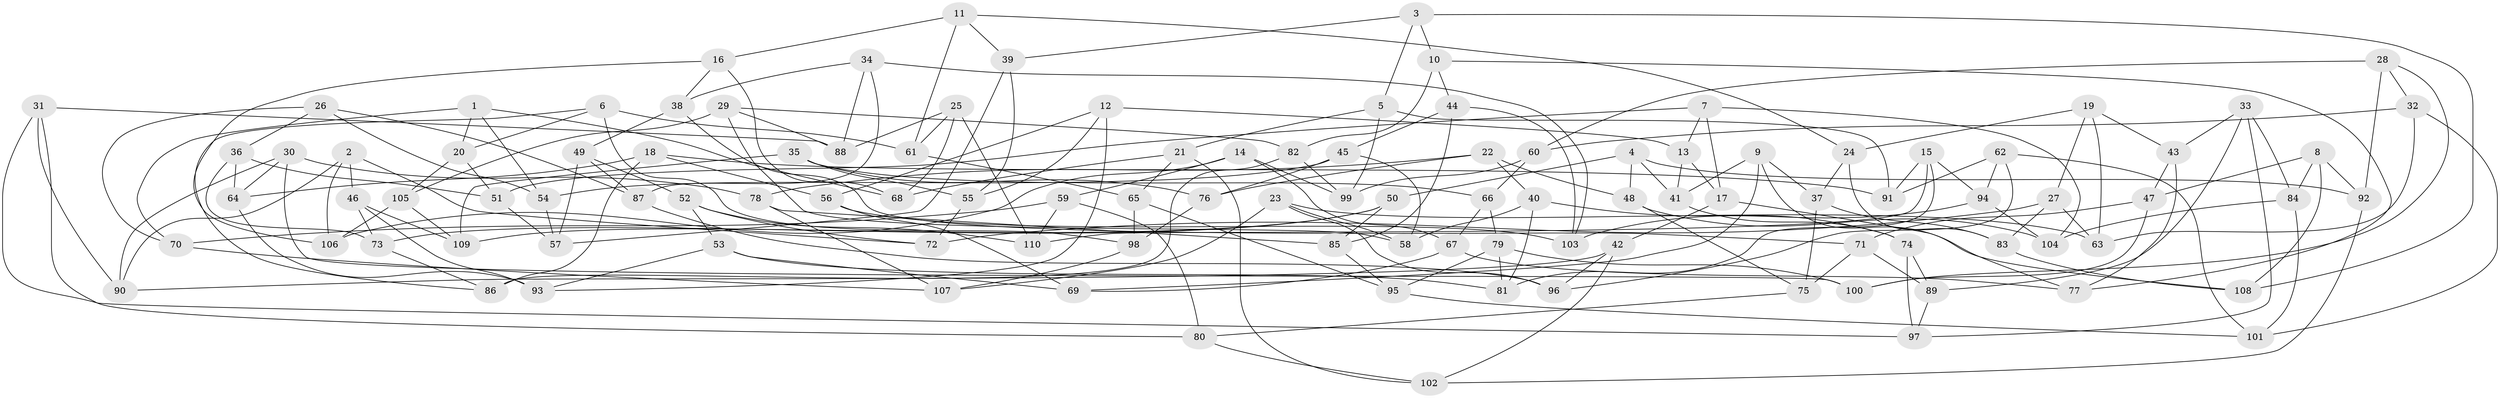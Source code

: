 // Generated by graph-tools (version 1.1) at 2025/02/03/09/25 03:02:58]
// undirected, 110 vertices, 220 edges
graph export_dot {
graph [start="1"]
  node [color=gray90,style=filled];
  1;
  2;
  3;
  4;
  5;
  6;
  7;
  8;
  9;
  10;
  11;
  12;
  13;
  14;
  15;
  16;
  17;
  18;
  19;
  20;
  21;
  22;
  23;
  24;
  25;
  26;
  27;
  28;
  29;
  30;
  31;
  32;
  33;
  34;
  35;
  36;
  37;
  38;
  39;
  40;
  41;
  42;
  43;
  44;
  45;
  46;
  47;
  48;
  49;
  50;
  51;
  52;
  53;
  54;
  55;
  56;
  57;
  58;
  59;
  60;
  61;
  62;
  63;
  64;
  65;
  66;
  67;
  68;
  69;
  70;
  71;
  72;
  73;
  74;
  75;
  76;
  77;
  78;
  79;
  80;
  81;
  82;
  83;
  84;
  85;
  86;
  87;
  88;
  89;
  90;
  91;
  92;
  93;
  94;
  95;
  96;
  97;
  98;
  99;
  100;
  101;
  102;
  103;
  104;
  105;
  106;
  107;
  108;
  109;
  110;
  1 -- 68;
  1 -- 70;
  1 -- 20;
  1 -- 54;
  2 -- 90;
  2 -- 72;
  2 -- 46;
  2 -- 106;
  3 -- 108;
  3 -- 39;
  3 -- 10;
  3 -- 5;
  4 -- 48;
  4 -- 92;
  4 -- 50;
  4 -- 41;
  5 -- 21;
  5 -- 91;
  5 -- 99;
  6 -- 86;
  6 -- 61;
  6 -- 98;
  6 -- 20;
  7 -- 13;
  7 -- 17;
  7 -- 104;
  7 -- 51;
  8 -- 47;
  8 -- 92;
  8 -- 84;
  8 -- 108;
  9 -- 77;
  9 -- 37;
  9 -- 69;
  9 -- 41;
  10 -- 77;
  10 -- 44;
  10 -- 82;
  11 -- 39;
  11 -- 61;
  11 -- 24;
  11 -- 16;
  12 -- 56;
  12 -- 55;
  12 -- 93;
  12 -- 13;
  13 -- 17;
  13 -- 41;
  14 -- 67;
  14 -- 106;
  14 -- 99;
  14 -- 59;
  15 -- 91;
  15 -- 94;
  15 -- 110;
  15 -- 81;
  16 -- 38;
  16 -- 106;
  16 -- 68;
  17 -- 108;
  17 -- 42;
  18 -- 56;
  18 -- 64;
  18 -- 86;
  18 -- 91;
  19 -- 63;
  19 -- 43;
  19 -- 27;
  19 -- 24;
  20 -- 105;
  20 -- 51;
  21 -- 102;
  21 -- 68;
  21 -- 65;
  22 -- 76;
  22 -- 40;
  22 -- 48;
  22 -- 78;
  23 -- 96;
  23 -- 63;
  23 -- 107;
  23 -- 58;
  24 -- 83;
  24 -- 37;
  25 -- 110;
  25 -- 88;
  25 -- 61;
  25 -- 68;
  26 -- 36;
  26 -- 70;
  26 -- 54;
  26 -- 87;
  27 -- 83;
  27 -- 72;
  27 -- 63;
  28 -- 60;
  28 -- 32;
  28 -- 92;
  28 -- 100;
  29 -- 82;
  29 -- 58;
  29 -- 88;
  29 -- 105;
  30 -- 64;
  30 -- 78;
  30 -- 100;
  30 -- 90;
  31 -- 88;
  31 -- 97;
  31 -- 80;
  31 -- 90;
  32 -- 63;
  32 -- 101;
  32 -- 60;
  33 -- 89;
  33 -- 97;
  33 -- 84;
  33 -- 43;
  34 -- 88;
  34 -- 103;
  34 -- 87;
  34 -- 38;
  35 -- 55;
  35 -- 109;
  35 -- 76;
  35 -- 66;
  36 -- 51;
  36 -- 64;
  36 -- 73;
  37 -- 83;
  37 -- 75;
  38 -- 49;
  38 -- 71;
  39 -- 57;
  39 -- 55;
  40 -- 58;
  40 -- 74;
  40 -- 81;
  41 -- 74;
  42 -- 90;
  42 -- 102;
  42 -- 96;
  43 -- 47;
  43 -- 77;
  44 -- 85;
  44 -- 45;
  44 -- 103;
  45 -- 54;
  45 -- 76;
  45 -- 58;
  46 -- 109;
  46 -- 73;
  46 -- 93;
  47 -- 100;
  47 -- 71;
  48 -- 75;
  48 -- 104;
  49 -- 87;
  49 -- 52;
  49 -- 57;
  50 -- 73;
  50 -- 85;
  50 -- 109;
  51 -- 57;
  52 -- 72;
  52 -- 110;
  52 -- 53;
  53 -- 93;
  53 -- 69;
  53 -- 81;
  54 -- 57;
  55 -- 72;
  56 -- 103;
  56 -- 69;
  59 -- 70;
  59 -- 110;
  59 -- 80;
  60 -- 66;
  60 -- 99;
  61 -- 65;
  62 -- 94;
  62 -- 101;
  62 -- 96;
  62 -- 91;
  64 -- 93;
  65 -- 98;
  65 -- 95;
  66 -- 79;
  66 -- 67;
  67 -- 69;
  67 -- 77;
  70 -- 107;
  71 -- 89;
  71 -- 75;
  73 -- 86;
  74 -- 89;
  74 -- 97;
  75 -- 80;
  76 -- 98;
  78 -- 85;
  78 -- 107;
  79 -- 95;
  79 -- 100;
  79 -- 81;
  80 -- 102;
  82 -- 99;
  82 -- 86;
  83 -- 108;
  84 -- 101;
  84 -- 104;
  85 -- 95;
  87 -- 96;
  89 -- 97;
  92 -- 102;
  94 -- 103;
  94 -- 104;
  95 -- 101;
  98 -- 107;
  105 -- 109;
  105 -- 106;
}

